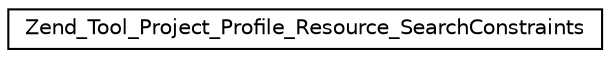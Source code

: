 digraph G
{
  edge [fontname="Helvetica",fontsize="10",labelfontname="Helvetica",labelfontsize="10"];
  node [fontname="Helvetica",fontsize="10",shape=record];
  rankdir="LR";
  Node1 [label="Zend_Tool_Project_Profile_Resource_SearchConstraints",height=0.2,width=0.4,color="black", fillcolor="white", style="filled",URL="$class_zend___tool___project___profile___resource___search_constraints.html"];
}
